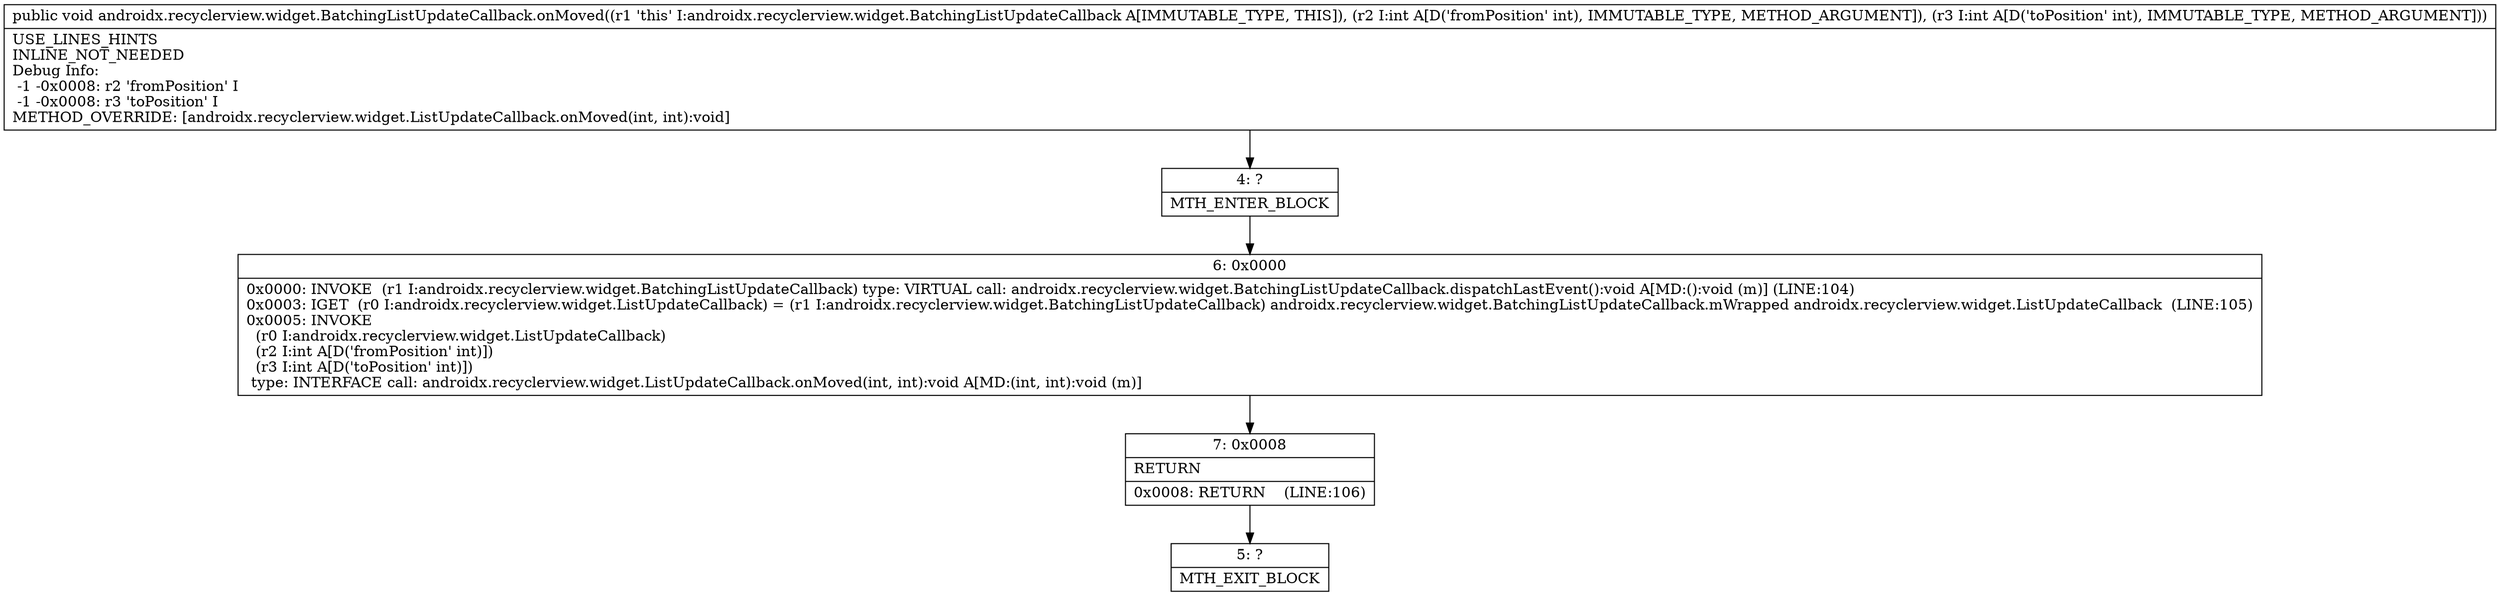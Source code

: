 digraph "CFG forandroidx.recyclerview.widget.BatchingListUpdateCallback.onMoved(II)V" {
Node_4 [shape=record,label="{4\:\ ?|MTH_ENTER_BLOCK\l}"];
Node_6 [shape=record,label="{6\:\ 0x0000|0x0000: INVOKE  (r1 I:androidx.recyclerview.widget.BatchingListUpdateCallback) type: VIRTUAL call: androidx.recyclerview.widget.BatchingListUpdateCallback.dispatchLastEvent():void A[MD:():void (m)] (LINE:104)\l0x0003: IGET  (r0 I:androidx.recyclerview.widget.ListUpdateCallback) = (r1 I:androidx.recyclerview.widget.BatchingListUpdateCallback) androidx.recyclerview.widget.BatchingListUpdateCallback.mWrapped androidx.recyclerview.widget.ListUpdateCallback  (LINE:105)\l0x0005: INVOKE  \l  (r0 I:androidx.recyclerview.widget.ListUpdateCallback)\l  (r2 I:int A[D('fromPosition' int)])\l  (r3 I:int A[D('toPosition' int)])\l type: INTERFACE call: androidx.recyclerview.widget.ListUpdateCallback.onMoved(int, int):void A[MD:(int, int):void (m)]\l}"];
Node_7 [shape=record,label="{7\:\ 0x0008|RETURN\l|0x0008: RETURN    (LINE:106)\l}"];
Node_5 [shape=record,label="{5\:\ ?|MTH_EXIT_BLOCK\l}"];
MethodNode[shape=record,label="{public void androidx.recyclerview.widget.BatchingListUpdateCallback.onMoved((r1 'this' I:androidx.recyclerview.widget.BatchingListUpdateCallback A[IMMUTABLE_TYPE, THIS]), (r2 I:int A[D('fromPosition' int), IMMUTABLE_TYPE, METHOD_ARGUMENT]), (r3 I:int A[D('toPosition' int), IMMUTABLE_TYPE, METHOD_ARGUMENT]))  | USE_LINES_HINTS\lINLINE_NOT_NEEDED\lDebug Info:\l  \-1 \-0x0008: r2 'fromPosition' I\l  \-1 \-0x0008: r3 'toPosition' I\lMETHOD_OVERRIDE: [androidx.recyclerview.widget.ListUpdateCallback.onMoved(int, int):void]\l}"];
MethodNode -> Node_4;Node_4 -> Node_6;
Node_6 -> Node_7;
Node_7 -> Node_5;
}

